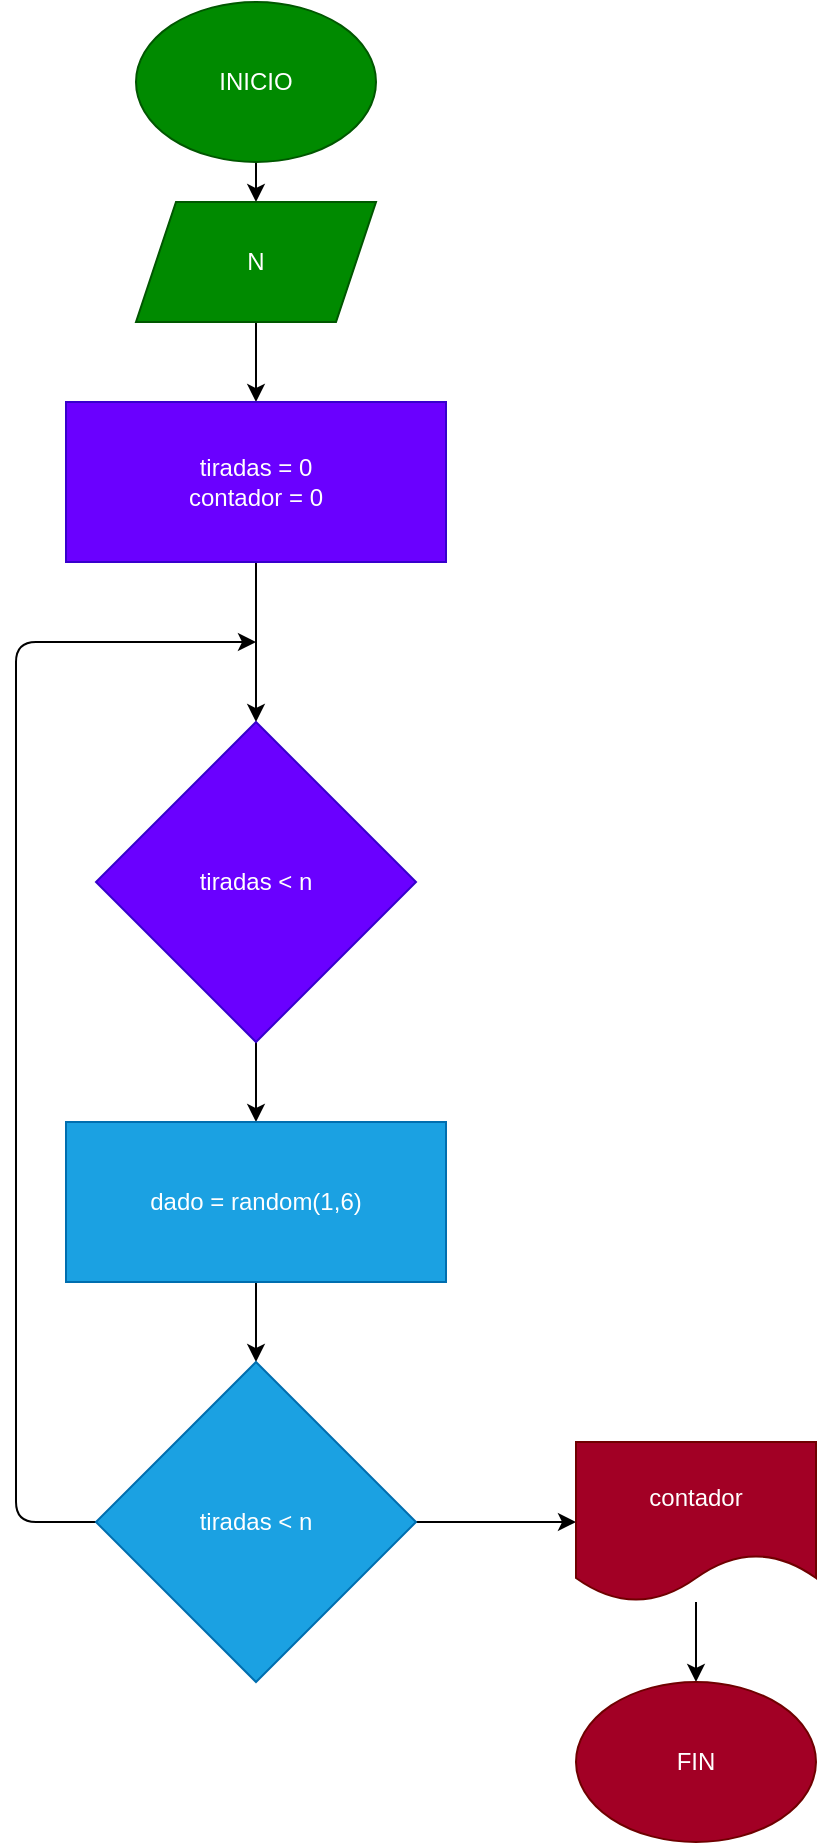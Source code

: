 <mxfile>
    <diagram id="q2W_KP9dVAbEuIK8H5xb" name="Page-1">
        <mxGraphModel dx="520" dy="478" grid="1" gridSize="10" guides="1" tooltips="1" connect="1" arrows="1" fold="1" page="1" pageScale="1" pageWidth="827" pageHeight="1169" background="#ffffff" math="0" shadow="0">
            <root>
                <mxCell id="0"/>
                <mxCell id="1" parent="0"/>
                <mxCell id="10" value="" style="edgeStyle=none;html=1;strokeColor=#000000;" edge="1" parent="1" source="2" target="3">
                    <mxGeometry relative="1" as="geometry"/>
                </mxCell>
                <mxCell id="2" value="INICIO" style="ellipse;whiteSpace=wrap;html=1;fillColor=#008a00;fontColor=#ffffff;strokeColor=#005700;" vertex="1" parent="1">
                    <mxGeometry x="220" width="120" height="80" as="geometry"/>
                </mxCell>
                <mxCell id="11" value="" style="edgeStyle=none;html=1;strokeColor=#000000;" edge="1" parent="1" source="3" target="4">
                    <mxGeometry relative="1" as="geometry"/>
                </mxCell>
                <mxCell id="3" value="N" style="shape=parallelogram;perimeter=parallelogramPerimeter;whiteSpace=wrap;html=1;fixedSize=1;fillColor=#008a00;fontColor=#ffffff;strokeColor=#005700;" vertex="1" parent="1">
                    <mxGeometry x="220" y="100" width="120" height="60" as="geometry"/>
                </mxCell>
                <mxCell id="12" value="" style="edgeStyle=none;html=1;strokeColor=#000000;" edge="1" parent="1" source="4" target="5">
                    <mxGeometry relative="1" as="geometry"/>
                </mxCell>
                <mxCell id="4" value="tiradas = 0&lt;br&gt;contador = 0" style="rounded=0;whiteSpace=wrap;html=1;fillColor=#6a00ff;fontColor=#ffffff;strokeColor=#3700CC;" vertex="1" parent="1">
                    <mxGeometry x="185" y="200" width="190" height="80" as="geometry"/>
                </mxCell>
                <mxCell id="13" value="" style="edgeStyle=none;html=1;strokeColor=#000000;" edge="1" parent="1" source="5" target="6">
                    <mxGeometry relative="1" as="geometry"/>
                </mxCell>
                <mxCell id="5" value="tiradas &amp;lt; n" style="rhombus;whiteSpace=wrap;html=1;fillColor=#6a00ff;fontColor=#ffffff;strokeColor=#3700CC;" vertex="1" parent="1">
                    <mxGeometry x="200" y="360" width="160" height="160" as="geometry"/>
                </mxCell>
                <mxCell id="14" value="" style="edgeStyle=none;html=1;strokeColor=#000000;" edge="1" parent="1" source="6" target="7">
                    <mxGeometry relative="1" as="geometry"/>
                </mxCell>
                <mxCell id="6" value="dado = random(1,6)" style="rounded=0;whiteSpace=wrap;html=1;fillColor=#1ba1e2;fontColor=#ffffff;strokeColor=#006EAF;" vertex="1" parent="1">
                    <mxGeometry x="185" y="560" width="190" height="80" as="geometry"/>
                </mxCell>
                <mxCell id="15" style="edgeStyle=none;html=1;strokeColor=#000000;" edge="1" parent="1" source="7">
                    <mxGeometry relative="1" as="geometry">
                        <mxPoint x="280" y="320" as="targetPoint"/>
                        <Array as="points">
                            <mxPoint x="160" y="760"/>
                            <mxPoint x="160" y="320"/>
                        </Array>
                    </mxGeometry>
                </mxCell>
                <mxCell id="16" value="" style="edgeStyle=none;html=1;strokeColor=#000000;" edge="1" parent="1" source="7" target="8">
                    <mxGeometry relative="1" as="geometry"/>
                </mxCell>
                <mxCell id="7" value="tiradas &amp;lt; n" style="rhombus;whiteSpace=wrap;html=1;fillColor=#1ba1e2;fontColor=#ffffff;strokeColor=#006EAF;" vertex="1" parent="1">
                    <mxGeometry x="200" y="680" width="160" height="160" as="geometry"/>
                </mxCell>
                <mxCell id="17" value="" style="edgeStyle=none;html=1;strokeColor=#000000;" edge="1" parent="1" source="8" target="9">
                    <mxGeometry relative="1" as="geometry"/>
                </mxCell>
                <mxCell id="8" value="contador" style="shape=document;whiteSpace=wrap;html=1;boundedLbl=1;fillColor=#a20025;fontColor=#ffffff;strokeColor=#6F0000;" vertex="1" parent="1">
                    <mxGeometry x="440" y="720" width="120" height="80" as="geometry"/>
                </mxCell>
                <mxCell id="9" value="FIN" style="ellipse;whiteSpace=wrap;html=1;fillColor=#a20025;fontColor=#ffffff;strokeColor=#6F0000;" vertex="1" parent="1">
                    <mxGeometry x="440" y="840" width="120" height="80" as="geometry"/>
                </mxCell>
            </root>
        </mxGraphModel>
    </diagram>
</mxfile>